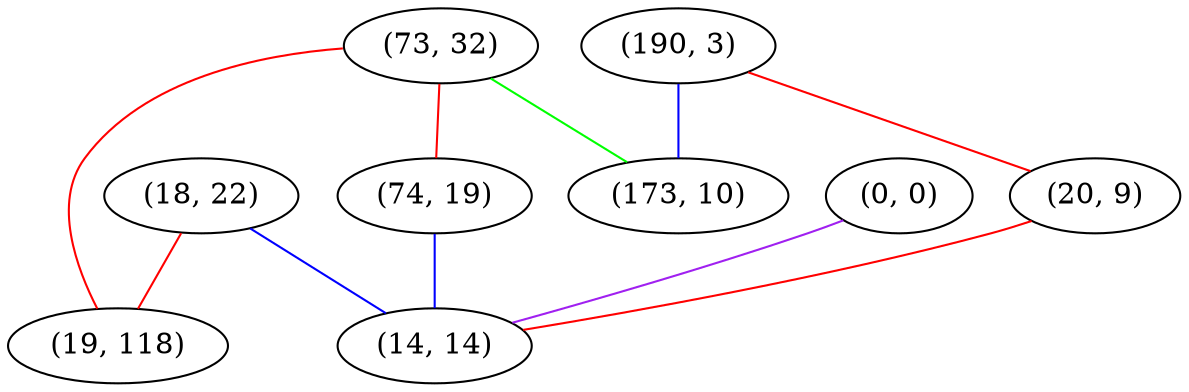 graph "" {
"(73, 32)";
"(18, 22)";
"(190, 3)";
"(74, 19)";
"(0, 0)";
"(20, 9)";
"(19, 118)";
"(14, 14)";
"(173, 10)";
"(73, 32)" -- "(74, 19)"  [color=red, key=0, weight=1];
"(73, 32)" -- "(173, 10)"  [color=green, key=0, weight=2];
"(73, 32)" -- "(19, 118)"  [color=red, key=0, weight=1];
"(18, 22)" -- "(19, 118)"  [color=red, key=0, weight=1];
"(18, 22)" -- "(14, 14)"  [color=blue, key=0, weight=3];
"(190, 3)" -- "(173, 10)"  [color=blue, key=0, weight=3];
"(190, 3)" -- "(20, 9)"  [color=red, key=0, weight=1];
"(74, 19)" -- "(14, 14)"  [color=blue, key=0, weight=3];
"(0, 0)" -- "(14, 14)"  [color=purple, key=0, weight=4];
"(20, 9)" -- "(14, 14)"  [color=red, key=0, weight=1];
}
